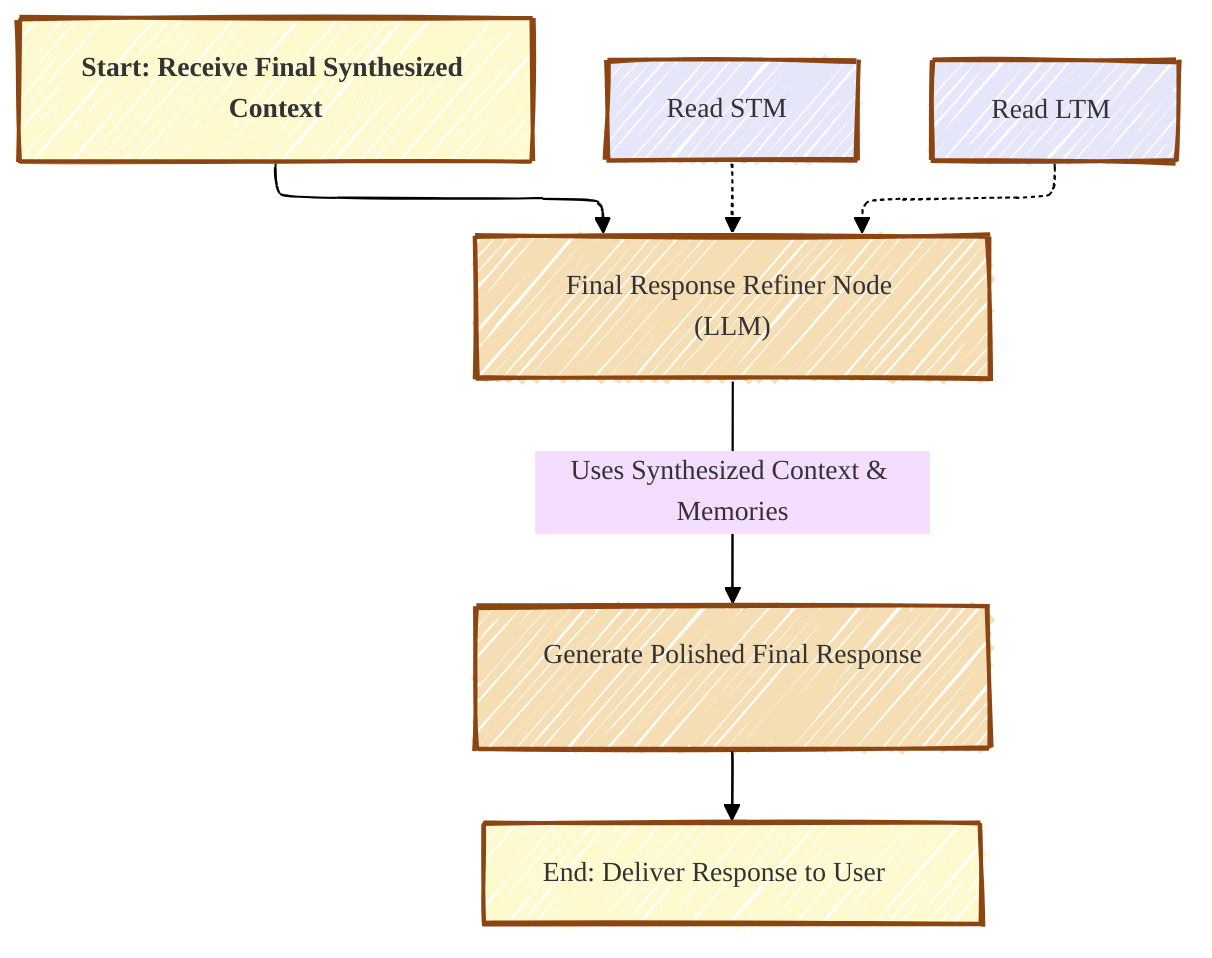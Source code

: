 ---
config:
  layout: elk
  look: handDrawn
  theme: base
  themeVariables:
    fontFamily: ''
    fontSize: 14px
    lineColor: '#000000'
---

graph TD
    classDef langGraphCore fill:#FFFACD,stroke:#8B4513,stroke-width:2px;
    classDef logicNode fill:#F5DEB3,stroke:#8B4513,stroke-width:2px;
    classDef memoryNode fill:#E6E6FA,stroke:#8B4513,stroke-width:2px,shape:cylinder;


    A[<b>Start: Receive Final Synthesized Context]:::langGraphCore
    B["Final Response Refiner Node (LLM)"]:::logicNode
    C[Generate Polished Final Response]:::logicNode
    D[End: Deliver Response to User]:::langGraphCore
    STMread[Read STM]:::memoryNode
    LTMread[Read LTM]:::memoryNode

    A --> B;
    STMread -.-> B;
    LTMread -.-> B;
    B -- "Uses Synthesized Context & Memories" --> C;
    C --> D;

    class A,D langGraphCore;
    class B,C logicNode;
    class STMread,LTMread memoryNode;

    %% Apply curved lines using 'basis' interpolation for smooth flow
    %% linkStyle default interpolate basis;
    
    %% title Phase 7 Architecture: Implement 'Final Response Refiner' Node